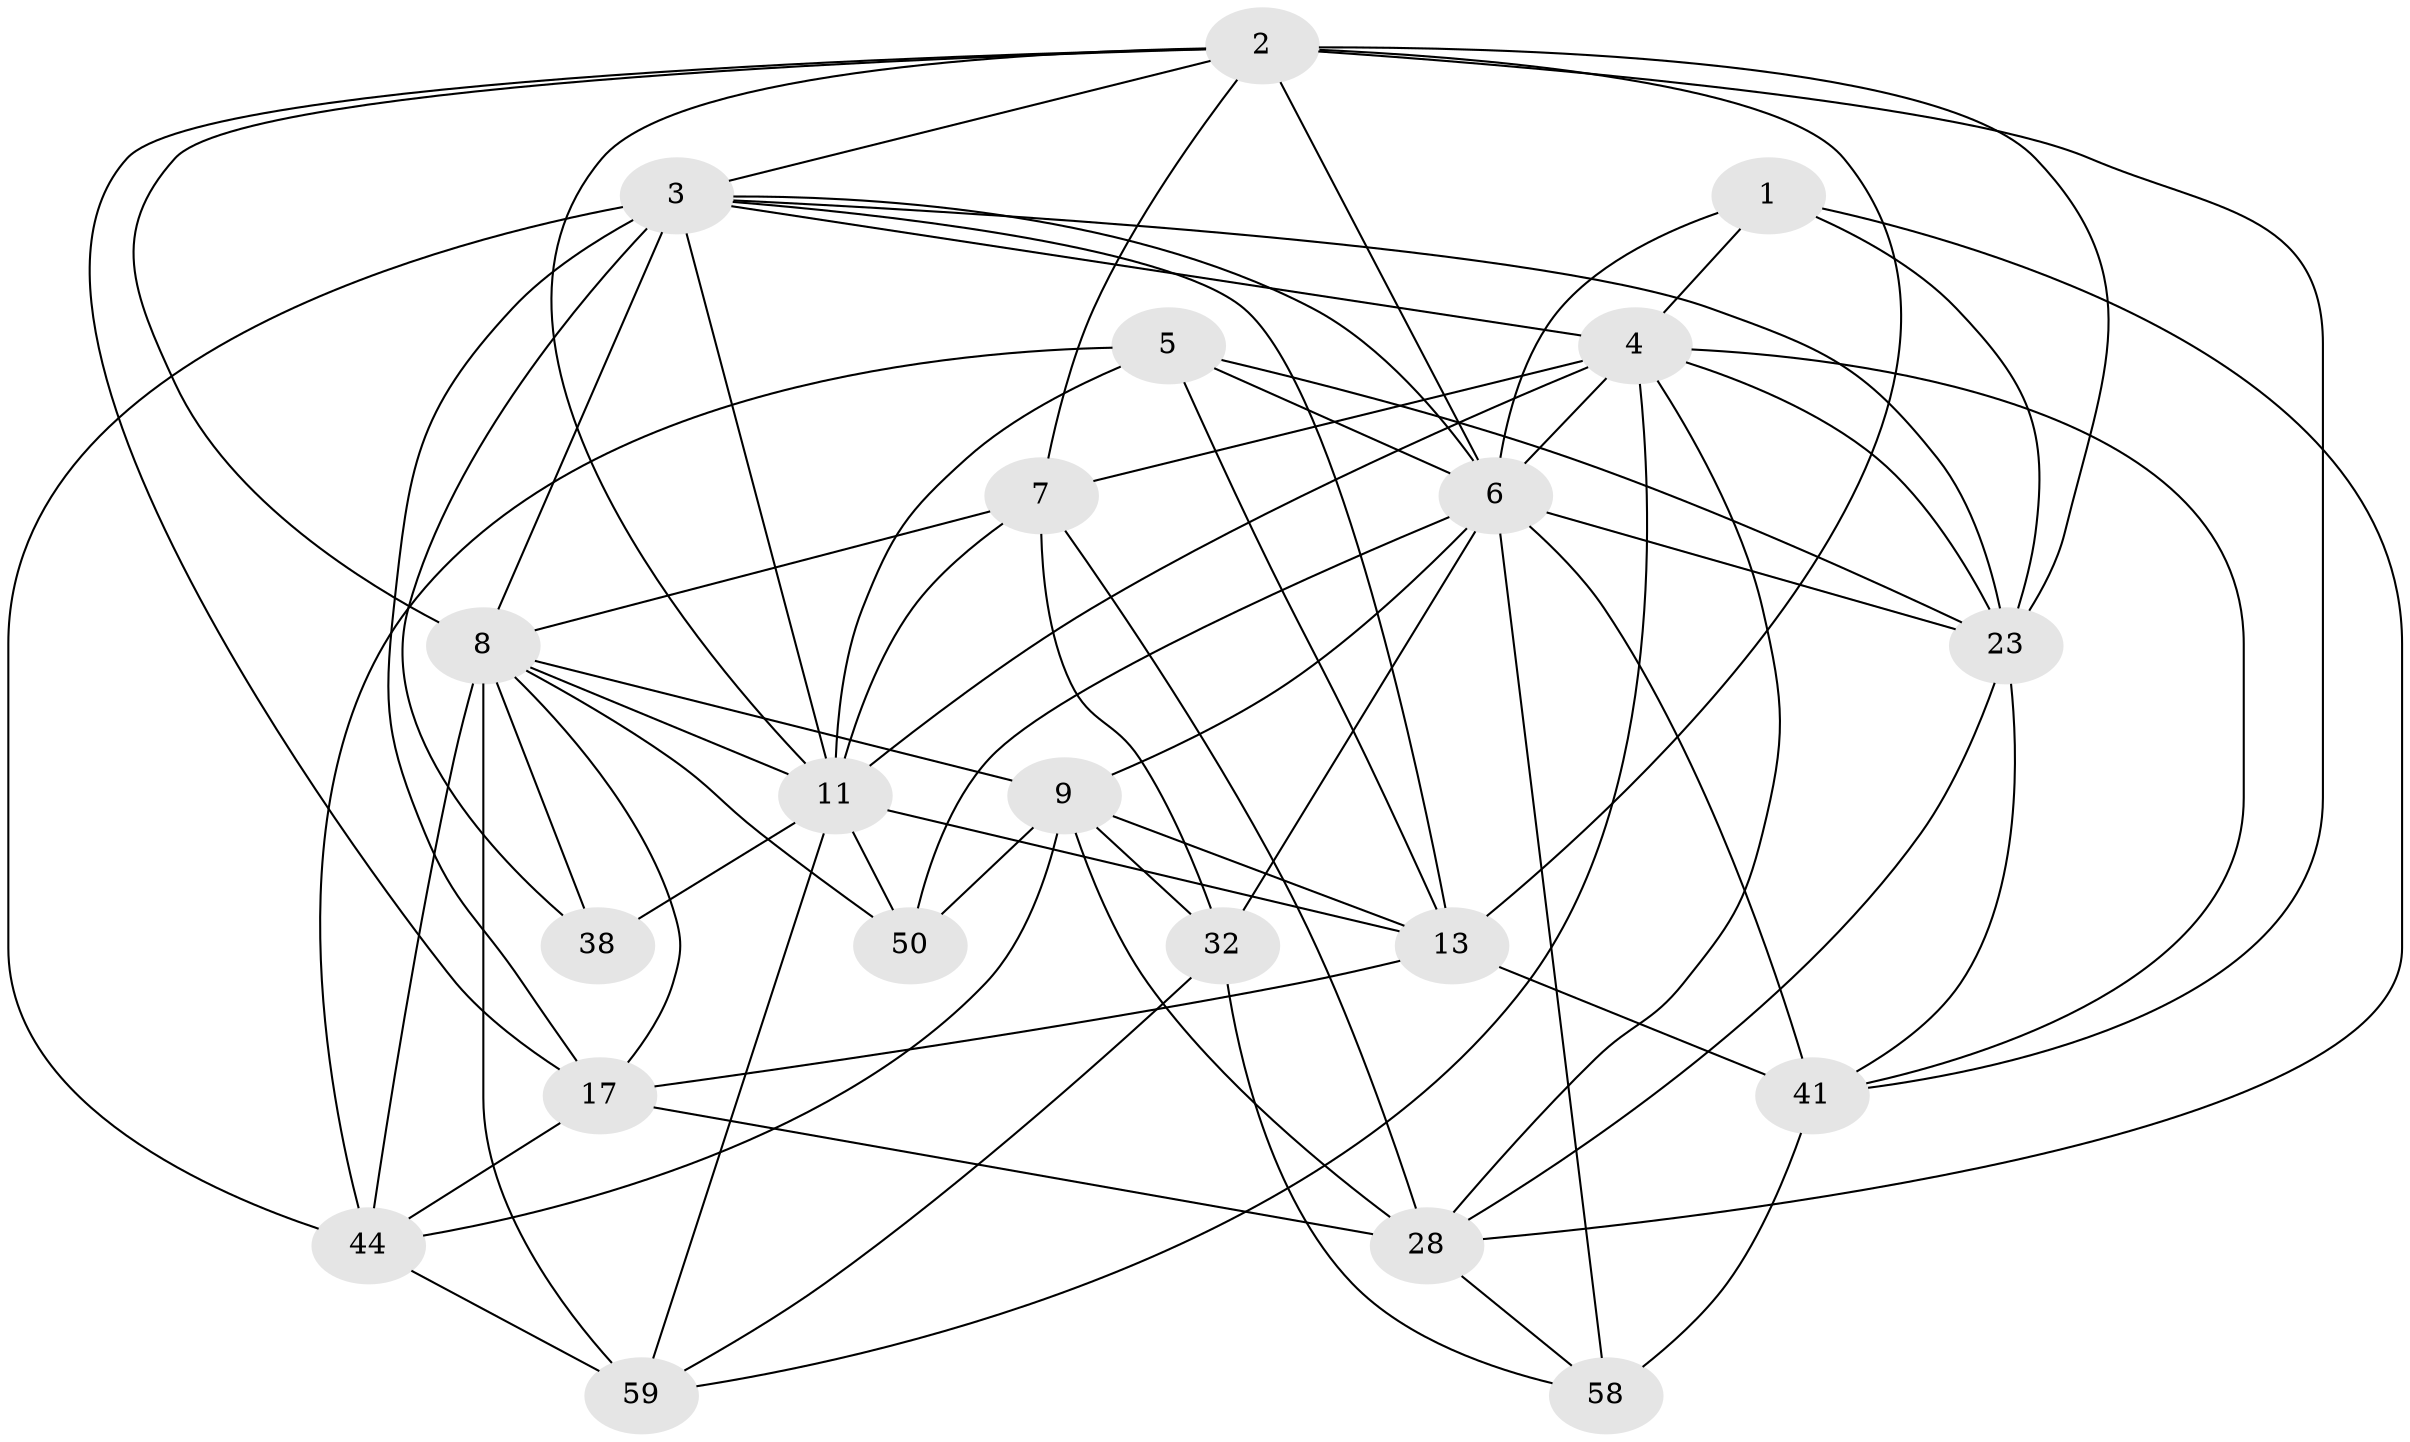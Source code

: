 // original degree distribution, {4: 1.0}
// Generated by graph-tools (version 1.1) at 2025/20/03/04/25 18:20:34]
// undirected, 21 vertices, 71 edges
graph export_dot {
graph [start="1"]
  node [color=gray90,style=filled];
  1;
  2 [super="+39+15+14"];
  3 [super="+20+18"];
  4 [super="+36+16"];
  5 [super="+56"];
  6 [super="+31"];
  7 [super="+22+12"];
  8 [super="+60+10+67"];
  9 [super="+43+40"];
  11 [super="+27+19+64"];
  13 [super="+53+25+21+55"];
  17 [super="+54+48"];
  23 [super="+69+52+26"];
  28 [super="+45+37"];
  32 [super="+62"];
  38;
  41 [super="+42+63"];
  44 [super="+51+46"];
  50;
  58;
  59 [super="+68"];
  1 -- 6;
  1 -- 28;
  1 -- 23;
  1 -- 4;
  2 -- 23 [weight=2];
  2 -- 11;
  2 -- 8;
  2 -- 13;
  2 -- 3;
  2 -- 41;
  2 -- 6 [weight=2];
  2 -- 7 [weight=2];
  2 -- 17;
  3 -- 38;
  3 -- 8;
  3 -- 44 [weight=2];
  3 -- 23 [weight=2];
  3 -- 13;
  3 -- 4;
  3 -- 17 [weight=2];
  3 -- 11 [weight=2];
  3 -- 6;
  4 -- 23;
  4 -- 59;
  4 -- 6 [weight=2];
  4 -- 41;
  4 -- 28;
  4 -- 11;
  4 -- 7;
  5 -- 11;
  5 -- 23;
  5 -- 13 [weight=2];
  5 -- 44;
  5 -- 6;
  6 -- 32 [weight=2];
  6 -- 41;
  6 -- 50;
  6 -- 23;
  6 -- 58;
  6 -- 9;
  7 -- 32;
  7 -- 28 [weight=2];
  7 -- 11 [weight=2];
  7 -- 8 [weight=2];
  8 -- 38 [weight=2];
  8 -- 17;
  8 -- 50;
  8 -- 59;
  8 -- 11;
  8 -- 9;
  8 -- 44;
  9 -- 13 [weight=2];
  9 -- 32;
  9 -- 28;
  9 -- 50;
  9 -- 44;
  11 -- 50;
  11 -- 38;
  11 -- 59;
  11 -- 13;
  13 -- 41 [weight=3];
  13 -- 17 [weight=2];
  17 -- 44;
  17 -- 28;
  23 -- 28;
  23 -- 41;
  28 -- 58;
  32 -- 59;
  32 -- 58;
  41 -- 58;
  44 -- 59 [weight=2];
}
